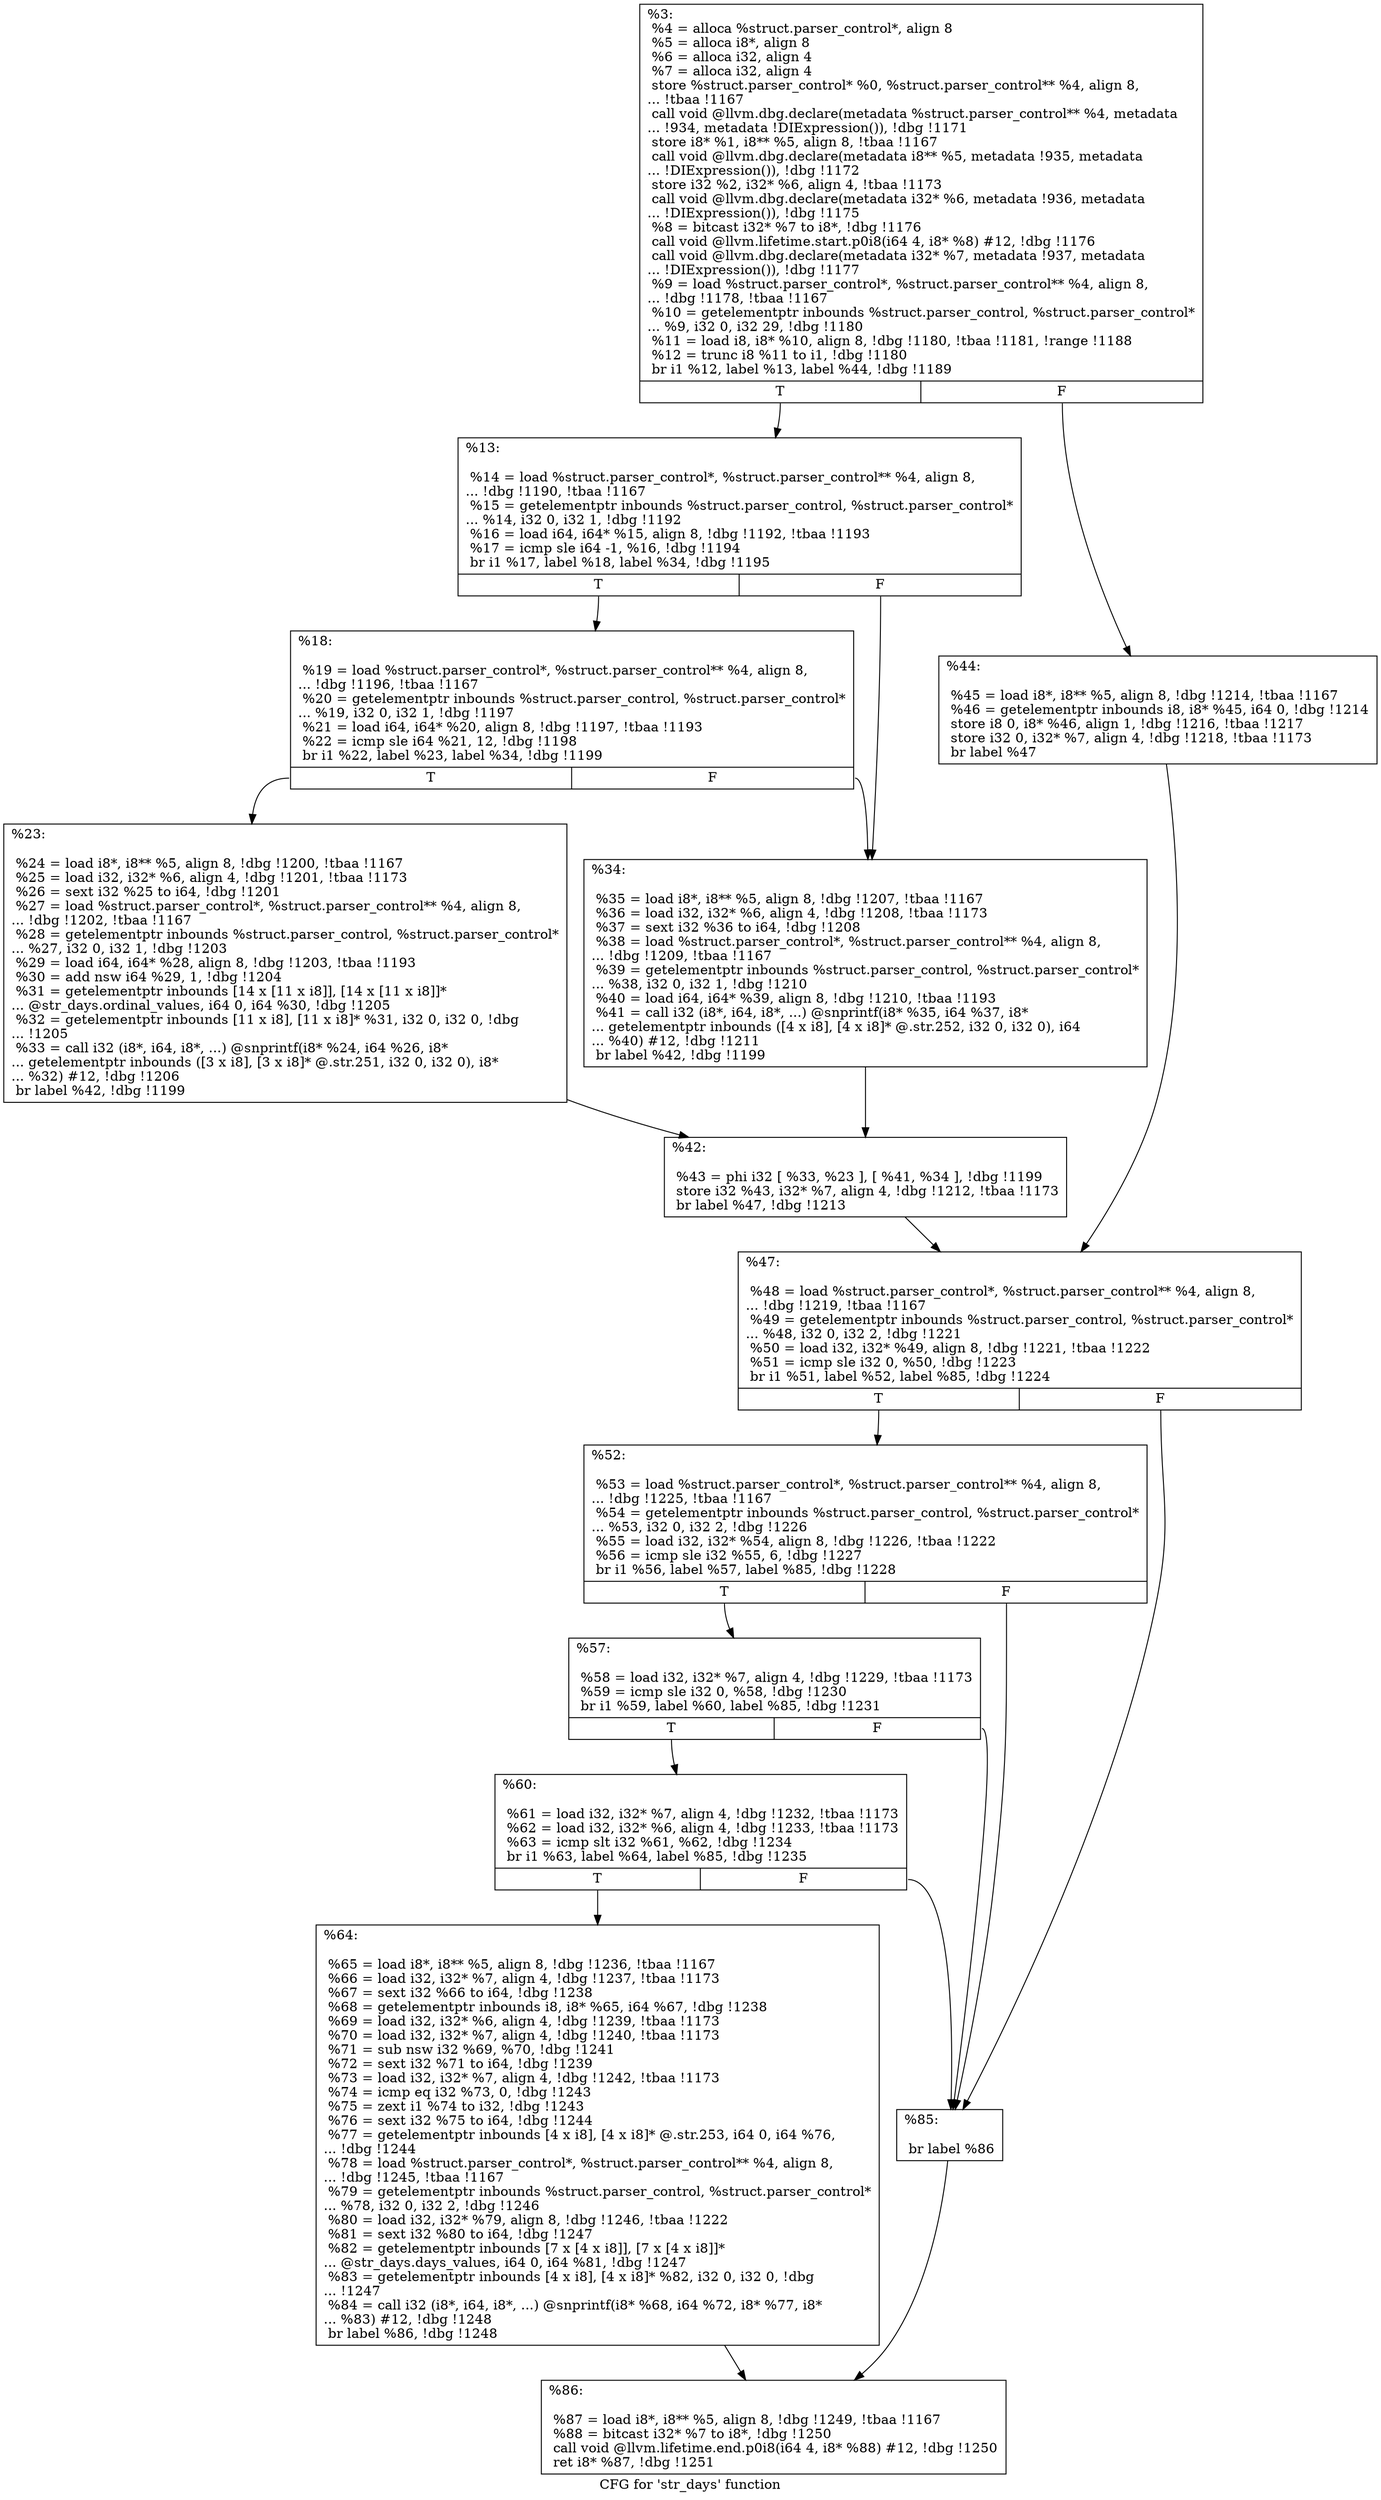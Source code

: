 digraph "CFG for 'str_days' function" {
	label="CFG for 'str_days' function";

	Node0x1ccf6e0 [shape=record,label="{%3:\l  %4 = alloca %struct.parser_control*, align 8\l  %5 = alloca i8*, align 8\l  %6 = alloca i32, align 4\l  %7 = alloca i32, align 4\l  store %struct.parser_control* %0, %struct.parser_control** %4, align 8,\l... !tbaa !1167\l  call void @llvm.dbg.declare(metadata %struct.parser_control** %4, metadata\l... !934, metadata !DIExpression()), !dbg !1171\l  store i8* %1, i8** %5, align 8, !tbaa !1167\l  call void @llvm.dbg.declare(metadata i8** %5, metadata !935, metadata\l... !DIExpression()), !dbg !1172\l  store i32 %2, i32* %6, align 4, !tbaa !1173\l  call void @llvm.dbg.declare(metadata i32* %6, metadata !936, metadata\l... !DIExpression()), !dbg !1175\l  %8 = bitcast i32* %7 to i8*, !dbg !1176\l  call void @llvm.lifetime.start.p0i8(i64 4, i8* %8) #12, !dbg !1176\l  call void @llvm.dbg.declare(metadata i32* %7, metadata !937, metadata\l... !DIExpression()), !dbg !1177\l  %9 = load %struct.parser_control*, %struct.parser_control** %4, align 8,\l... !dbg !1178, !tbaa !1167\l  %10 = getelementptr inbounds %struct.parser_control, %struct.parser_control*\l... %9, i32 0, i32 29, !dbg !1180\l  %11 = load i8, i8* %10, align 8, !dbg !1180, !tbaa !1181, !range !1188\l  %12 = trunc i8 %11 to i1, !dbg !1180\l  br i1 %12, label %13, label %44, !dbg !1189\l|{<s0>T|<s1>F}}"];
	Node0x1ccf6e0:s0 -> Node0x1cafa10;
	Node0x1ccf6e0:s1 -> Node0x1cafba0;
	Node0x1cafa10 [shape=record,label="{%13:\l\l  %14 = load %struct.parser_control*, %struct.parser_control** %4, align 8,\l... !dbg !1190, !tbaa !1167\l  %15 = getelementptr inbounds %struct.parser_control, %struct.parser_control*\l... %14, i32 0, i32 1, !dbg !1192\l  %16 = load i64, i64* %15, align 8, !dbg !1192, !tbaa !1193\l  %17 = icmp sle i64 -1, %16, !dbg !1194\l  br i1 %17, label %18, label %34, !dbg !1195\l|{<s0>T|<s1>F}}"];
	Node0x1cafa10:s0 -> Node0x1cafa60;
	Node0x1cafa10:s1 -> Node0x1cafb00;
	Node0x1cafa60 [shape=record,label="{%18:\l\l  %19 = load %struct.parser_control*, %struct.parser_control** %4, align 8,\l... !dbg !1196, !tbaa !1167\l  %20 = getelementptr inbounds %struct.parser_control, %struct.parser_control*\l... %19, i32 0, i32 1, !dbg !1197\l  %21 = load i64, i64* %20, align 8, !dbg !1197, !tbaa !1193\l  %22 = icmp sle i64 %21, 12, !dbg !1198\l  br i1 %22, label %23, label %34, !dbg !1199\l|{<s0>T|<s1>F}}"];
	Node0x1cafa60:s0 -> Node0x1cafab0;
	Node0x1cafa60:s1 -> Node0x1cafb00;
	Node0x1cafab0 [shape=record,label="{%23:\l\l  %24 = load i8*, i8** %5, align 8, !dbg !1200, !tbaa !1167\l  %25 = load i32, i32* %6, align 4, !dbg !1201, !tbaa !1173\l  %26 = sext i32 %25 to i64, !dbg !1201\l  %27 = load %struct.parser_control*, %struct.parser_control** %4, align 8,\l... !dbg !1202, !tbaa !1167\l  %28 = getelementptr inbounds %struct.parser_control, %struct.parser_control*\l... %27, i32 0, i32 1, !dbg !1203\l  %29 = load i64, i64* %28, align 8, !dbg !1203, !tbaa !1193\l  %30 = add nsw i64 %29, 1, !dbg !1204\l  %31 = getelementptr inbounds [14 x [11 x i8]], [14 x [11 x i8]]*\l... @str_days.ordinal_values, i64 0, i64 %30, !dbg !1205\l  %32 = getelementptr inbounds [11 x i8], [11 x i8]* %31, i32 0, i32 0, !dbg\l... !1205\l  %33 = call i32 (i8*, i64, i8*, ...) @snprintf(i8* %24, i64 %26, i8*\l... getelementptr inbounds ([3 x i8], [3 x i8]* @.str.251, i32 0, i32 0), i8*\l... %32) #12, !dbg !1206\l  br label %42, !dbg !1199\l}"];
	Node0x1cafab0 -> Node0x1cafb50;
	Node0x1cafb00 [shape=record,label="{%34:\l\l  %35 = load i8*, i8** %5, align 8, !dbg !1207, !tbaa !1167\l  %36 = load i32, i32* %6, align 4, !dbg !1208, !tbaa !1173\l  %37 = sext i32 %36 to i64, !dbg !1208\l  %38 = load %struct.parser_control*, %struct.parser_control** %4, align 8,\l... !dbg !1209, !tbaa !1167\l  %39 = getelementptr inbounds %struct.parser_control, %struct.parser_control*\l... %38, i32 0, i32 1, !dbg !1210\l  %40 = load i64, i64* %39, align 8, !dbg !1210, !tbaa !1193\l  %41 = call i32 (i8*, i64, i8*, ...) @snprintf(i8* %35, i64 %37, i8*\l... getelementptr inbounds ([4 x i8], [4 x i8]* @.str.252, i32 0, i32 0), i64\l... %40) #12, !dbg !1211\l  br label %42, !dbg !1199\l}"];
	Node0x1cafb00 -> Node0x1cafb50;
	Node0x1cafb50 [shape=record,label="{%42:\l\l  %43 = phi i32 [ %33, %23 ], [ %41, %34 ], !dbg !1199\l  store i32 %43, i32* %7, align 4, !dbg !1212, !tbaa !1173\l  br label %47, !dbg !1213\l}"];
	Node0x1cafb50 -> Node0x1cafbf0;
	Node0x1cafba0 [shape=record,label="{%44:\l\l  %45 = load i8*, i8** %5, align 8, !dbg !1214, !tbaa !1167\l  %46 = getelementptr inbounds i8, i8* %45, i64 0, !dbg !1214\l  store i8 0, i8* %46, align 1, !dbg !1216, !tbaa !1217\l  store i32 0, i32* %7, align 4, !dbg !1218, !tbaa !1173\l  br label %47\l}"];
	Node0x1cafba0 -> Node0x1cafbf0;
	Node0x1cafbf0 [shape=record,label="{%47:\l\l  %48 = load %struct.parser_control*, %struct.parser_control** %4, align 8,\l... !dbg !1219, !tbaa !1167\l  %49 = getelementptr inbounds %struct.parser_control, %struct.parser_control*\l... %48, i32 0, i32 2, !dbg !1221\l  %50 = load i32, i32* %49, align 8, !dbg !1221, !tbaa !1222\l  %51 = icmp sle i32 0, %50, !dbg !1223\l  br i1 %51, label %52, label %85, !dbg !1224\l|{<s0>T|<s1>F}}"];
	Node0x1cafbf0:s0 -> Node0x1cafc40;
	Node0x1cafbf0:s1 -> Node0x1cafd80;
	Node0x1cafc40 [shape=record,label="{%52:\l\l  %53 = load %struct.parser_control*, %struct.parser_control** %4, align 8,\l... !dbg !1225, !tbaa !1167\l  %54 = getelementptr inbounds %struct.parser_control, %struct.parser_control*\l... %53, i32 0, i32 2, !dbg !1226\l  %55 = load i32, i32* %54, align 8, !dbg !1226, !tbaa !1222\l  %56 = icmp sle i32 %55, 6, !dbg !1227\l  br i1 %56, label %57, label %85, !dbg !1228\l|{<s0>T|<s1>F}}"];
	Node0x1cafc40:s0 -> Node0x1cafc90;
	Node0x1cafc40:s1 -> Node0x1cafd80;
	Node0x1cafc90 [shape=record,label="{%57:\l\l  %58 = load i32, i32* %7, align 4, !dbg !1229, !tbaa !1173\l  %59 = icmp sle i32 0, %58, !dbg !1230\l  br i1 %59, label %60, label %85, !dbg !1231\l|{<s0>T|<s1>F}}"];
	Node0x1cafc90:s0 -> Node0x1cafce0;
	Node0x1cafc90:s1 -> Node0x1cafd80;
	Node0x1cafce0 [shape=record,label="{%60:\l\l  %61 = load i32, i32* %7, align 4, !dbg !1232, !tbaa !1173\l  %62 = load i32, i32* %6, align 4, !dbg !1233, !tbaa !1173\l  %63 = icmp slt i32 %61, %62, !dbg !1234\l  br i1 %63, label %64, label %85, !dbg !1235\l|{<s0>T|<s1>F}}"];
	Node0x1cafce0:s0 -> Node0x1cafd30;
	Node0x1cafce0:s1 -> Node0x1cafd80;
	Node0x1cafd30 [shape=record,label="{%64:\l\l  %65 = load i8*, i8** %5, align 8, !dbg !1236, !tbaa !1167\l  %66 = load i32, i32* %7, align 4, !dbg !1237, !tbaa !1173\l  %67 = sext i32 %66 to i64, !dbg !1238\l  %68 = getelementptr inbounds i8, i8* %65, i64 %67, !dbg !1238\l  %69 = load i32, i32* %6, align 4, !dbg !1239, !tbaa !1173\l  %70 = load i32, i32* %7, align 4, !dbg !1240, !tbaa !1173\l  %71 = sub nsw i32 %69, %70, !dbg !1241\l  %72 = sext i32 %71 to i64, !dbg !1239\l  %73 = load i32, i32* %7, align 4, !dbg !1242, !tbaa !1173\l  %74 = icmp eq i32 %73, 0, !dbg !1243\l  %75 = zext i1 %74 to i32, !dbg !1243\l  %76 = sext i32 %75 to i64, !dbg !1244\l  %77 = getelementptr inbounds [4 x i8], [4 x i8]* @.str.253, i64 0, i64 %76,\l... !dbg !1244\l  %78 = load %struct.parser_control*, %struct.parser_control** %4, align 8,\l... !dbg !1245, !tbaa !1167\l  %79 = getelementptr inbounds %struct.parser_control, %struct.parser_control*\l... %78, i32 0, i32 2, !dbg !1246\l  %80 = load i32, i32* %79, align 8, !dbg !1246, !tbaa !1222\l  %81 = sext i32 %80 to i64, !dbg !1247\l  %82 = getelementptr inbounds [7 x [4 x i8]], [7 x [4 x i8]]*\l... @str_days.days_values, i64 0, i64 %81, !dbg !1247\l  %83 = getelementptr inbounds [4 x i8], [4 x i8]* %82, i32 0, i32 0, !dbg\l... !1247\l  %84 = call i32 (i8*, i64, i8*, ...) @snprintf(i8* %68, i64 %72, i8* %77, i8*\l... %83) #12, !dbg !1248\l  br label %86, !dbg !1248\l}"];
	Node0x1cafd30 -> Node0x1cafdd0;
	Node0x1cafd80 [shape=record,label="{%85:\l\l  br label %86\l}"];
	Node0x1cafd80 -> Node0x1cafdd0;
	Node0x1cafdd0 [shape=record,label="{%86:\l\l  %87 = load i8*, i8** %5, align 8, !dbg !1249, !tbaa !1167\l  %88 = bitcast i32* %7 to i8*, !dbg !1250\l  call void @llvm.lifetime.end.p0i8(i64 4, i8* %88) #12, !dbg !1250\l  ret i8* %87, !dbg !1251\l}"];
}
